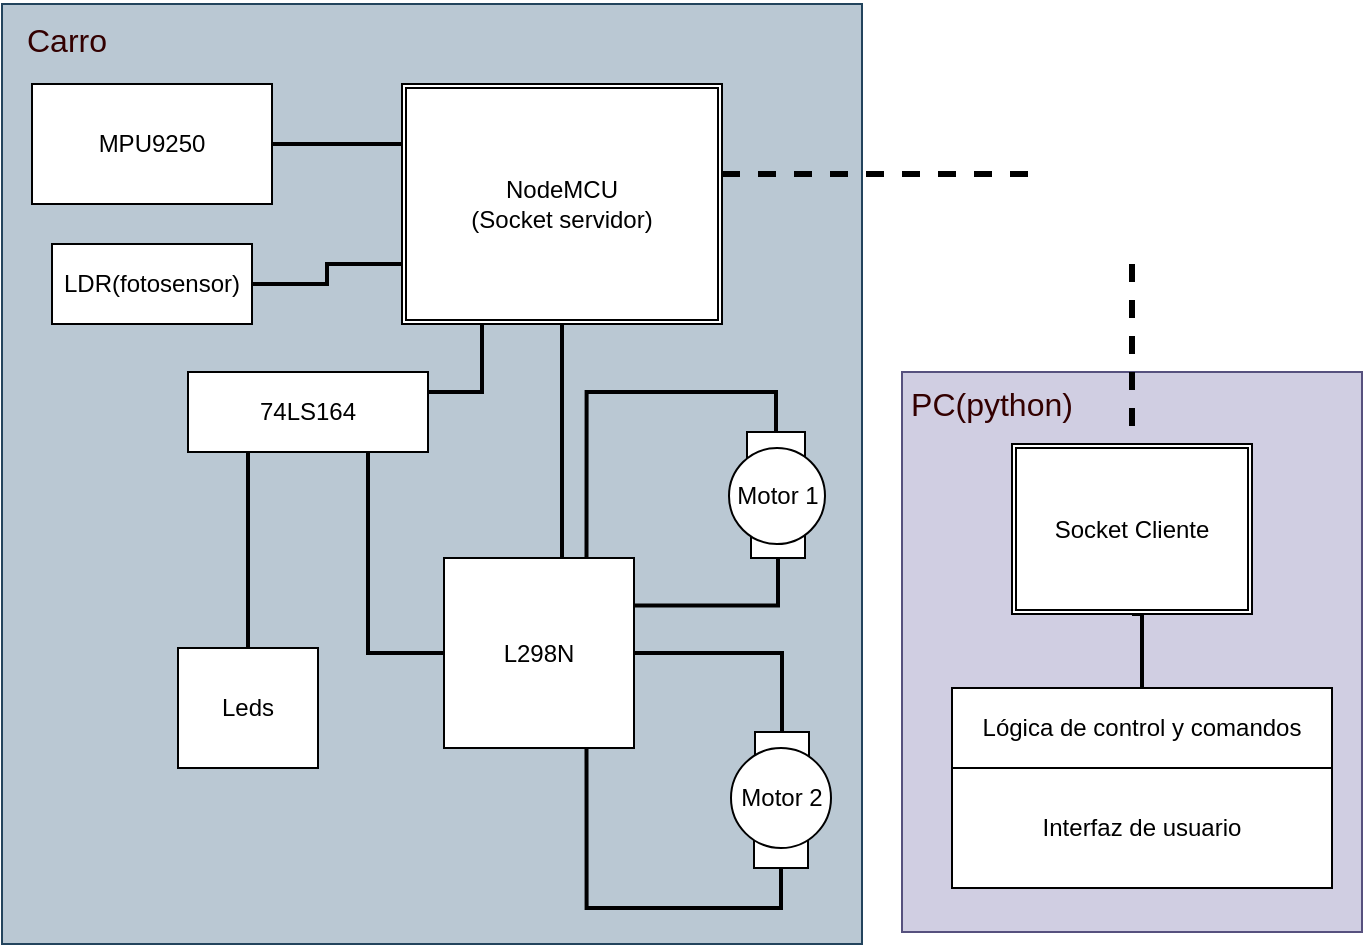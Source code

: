 <mxfile version="11.1.4" type="device"><diagram id="Qk6_HacaKFJ9joiz4lTe" name="Page-1"><mxGraphModel dx="1080" dy="628" grid="1" gridSize="10" guides="1" tooltips="1" connect="1" arrows="1" fold="1" page="1" pageScale="1" pageWidth="850" pageHeight="1100" math="0" shadow="0"><root><mxCell id="0"/><mxCell id="1" parent="0"/><mxCell id="zy2d-Z7vHBwf1wGD6jKJ-57" value="" style="rounded=0;whiteSpace=wrap;html=1;fontSize=28;fillColor=#d0cee2;strokeColor=#56517e;" vertex="1" parent="1"><mxGeometry x="460" y="274" width="230" height="280" as="geometry"/></mxCell><mxCell id="zy2d-Z7vHBwf1wGD6jKJ-55" value="" style="rounded=0;whiteSpace=wrap;html=1;fillColor=#bac8d3;strokeColor=#23445d;" vertex="1" parent="1"><mxGeometry x="10" y="90" width="430" height="470" as="geometry"/></mxCell><mxCell id="zy2d-Z7vHBwf1wGD6jKJ-24" value="" style="rounded=0;whiteSpace=wrap;html=1;" vertex="1" parent="1"><mxGeometry x="386" y="502" width="27" height="20" as="geometry"/></mxCell><mxCell id="zy2d-Z7vHBwf1wGD6jKJ-23" value="" style="rounded=0;whiteSpace=wrap;html=1;" vertex="1" parent="1"><mxGeometry x="386.5" y="454" width="27" height="20" as="geometry"/></mxCell><mxCell id="zy2d-Z7vHBwf1wGD6jKJ-22" value="" style="rounded=0;whiteSpace=wrap;html=1;" vertex="1" parent="1"><mxGeometry x="384.5" y="347" width="27" height="20" as="geometry"/></mxCell><mxCell id="zy2d-Z7vHBwf1wGD6jKJ-21" value="" style="rounded=0;whiteSpace=wrap;html=1;" vertex="1" parent="1"><mxGeometry x="382.5" y="304" width="29" height="20" as="geometry"/></mxCell><mxCell id="zy2d-Z7vHBwf1wGD6jKJ-1" value="&lt;font style=&quot;font-size: 16px;&quot;&gt;Carro&lt;/font&gt;" style="text;html=1;strokeColor=none;fillColor=none;align=center;verticalAlign=middle;whiteSpace=wrap;rounded=0;fontSize=16;fontColor=#330000;" vertex="1" parent="1"><mxGeometry x="10" y="88" width="65" height="40" as="geometry"/></mxCell><mxCell id="zy2d-Z7vHBwf1wGD6jKJ-16" style="edgeStyle=orthogonalEdgeStyle;rounded=0;orthogonalLoop=1;jettySize=auto;html=1;exitX=0.25;exitY=1;exitDx=0;exitDy=0;entryX=1;entryY=0.25;entryDx=0;entryDy=0;endArrow=none;endFill=0;strokeWidth=2;" edge="1" parent="1" source="zy2d-Z7vHBwf1wGD6jKJ-2" target="zy2d-Z7vHBwf1wGD6jKJ-5"><mxGeometry relative="1" as="geometry"/></mxCell><mxCell id="zy2d-Z7vHBwf1wGD6jKJ-35" style="edgeStyle=orthogonalEdgeStyle;rounded=0;orthogonalLoop=1;jettySize=auto;html=1;exitX=0.5;exitY=1;exitDx=0;exitDy=0;entryX=0.25;entryY=0;entryDx=0;entryDy=0;endArrow=none;endFill=0;strokeWidth=2;" edge="1" parent="1" source="zy2d-Z7vHBwf1wGD6jKJ-2" target="zy2d-Z7vHBwf1wGD6jKJ-8"><mxGeometry relative="1" as="geometry"><Array as="points"><mxPoint x="270" y="380"/><mxPoint x="252" y="380"/></Array></mxGeometry></mxCell><mxCell id="zy2d-Z7vHBwf1wGD6jKJ-70" style="edgeStyle=orthogonalEdgeStyle;rounded=0;orthogonalLoop=1;jettySize=auto;html=1;exitX=1;exitY=0.375;exitDx=0;exitDy=0;entryX=0;entryY=0.5;entryDx=0;entryDy=0;endArrow=none;endFill=0;fontSize=16;dashed=1;strokeWidth=3;exitPerimeter=0;" edge="1" parent="1" source="zy2d-Z7vHBwf1wGD6jKJ-2" target="zy2d-Z7vHBwf1wGD6jKJ-67"><mxGeometry relative="1" as="geometry"><Array as="points"/></mxGeometry></mxCell><mxCell id="zy2d-Z7vHBwf1wGD6jKJ-2" value="NodeMCU&lt;br&gt;(Socket servidor)" style="shape=ext;double=1;rounded=0;whiteSpace=wrap;html=1;" vertex="1" parent="1"><mxGeometry x="210" y="130" width="160" height="120" as="geometry"/></mxCell><mxCell id="zy2d-Z7vHBwf1wGD6jKJ-11" style="edgeStyle=orthogonalEdgeStyle;rounded=0;orthogonalLoop=1;jettySize=auto;html=1;exitX=0.25;exitY=1;exitDx=0;exitDy=0;entryX=0.5;entryY=0;entryDx=0;entryDy=0;endArrow=none;endFill=0;strokeWidth=2;" edge="1" parent="1" source="zy2d-Z7vHBwf1wGD6jKJ-5" target="zy2d-Z7vHBwf1wGD6jKJ-7"><mxGeometry relative="1" as="geometry"/></mxCell><mxCell id="zy2d-Z7vHBwf1wGD6jKJ-12" style="edgeStyle=orthogonalEdgeStyle;rounded=0;orthogonalLoop=1;jettySize=auto;html=1;exitX=0.75;exitY=1;exitDx=0;exitDy=0;entryX=0;entryY=0.5;entryDx=0;entryDy=0;endArrow=none;endFill=0;strokeWidth=2;" edge="1" parent="1" source="zy2d-Z7vHBwf1wGD6jKJ-5" target="zy2d-Z7vHBwf1wGD6jKJ-8"><mxGeometry relative="1" as="geometry"/></mxCell><mxCell id="zy2d-Z7vHBwf1wGD6jKJ-5" value="74LS164" style="rounded=0;whiteSpace=wrap;html=1;" vertex="1" parent="1"><mxGeometry x="103" y="274" width="120" height="40" as="geometry"/></mxCell><mxCell id="zy2d-Z7vHBwf1wGD6jKJ-41" style="edgeStyle=orthogonalEdgeStyle;rounded=0;orthogonalLoop=1;jettySize=auto;html=1;exitX=1;exitY=0.5;exitDx=0;exitDy=0;entryX=0;entryY=0.75;entryDx=0;entryDy=0;endArrow=none;endFill=0;strokeWidth=2;" edge="1" parent="1" source="zy2d-Z7vHBwf1wGD6jKJ-6" target="zy2d-Z7vHBwf1wGD6jKJ-2"><mxGeometry relative="1" as="geometry"/></mxCell><mxCell id="zy2d-Z7vHBwf1wGD6jKJ-6" value="LDR(fotosensor)" style="rounded=0;whiteSpace=wrap;html=1;" vertex="1" parent="1"><mxGeometry x="35" y="210" width="100" height="40" as="geometry"/></mxCell><mxCell id="zy2d-Z7vHBwf1wGD6jKJ-7" value="Leds" style="rounded=0;whiteSpace=wrap;html=1;" vertex="1" parent="1"><mxGeometry x="98" y="412" width="70" height="60" as="geometry"/></mxCell><mxCell id="zy2d-Z7vHBwf1wGD6jKJ-25" style="edgeStyle=orthogonalEdgeStyle;rounded=0;orthogonalLoop=1;jettySize=auto;html=1;exitX=1;exitY=0.25;exitDx=0;exitDy=0;entryX=0.5;entryY=1;entryDx=0;entryDy=0;endArrow=none;endFill=0;strokeWidth=2;" edge="1" parent="1" source="zy2d-Z7vHBwf1wGD6jKJ-8" target="zy2d-Z7vHBwf1wGD6jKJ-22"><mxGeometry relative="1" as="geometry"/></mxCell><mxCell id="zy2d-Z7vHBwf1wGD6jKJ-27" style="edgeStyle=orthogonalEdgeStyle;rounded=0;orthogonalLoop=1;jettySize=auto;html=1;exitX=0.75;exitY=1;exitDx=0;exitDy=0;entryX=0.5;entryY=1;entryDx=0;entryDy=0;endArrow=none;endFill=0;strokeWidth=2;" edge="1" parent="1" source="zy2d-Z7vHBwf1wGD6jKJ-8" target="zy2d-Z7vHBwf1wGD6jKJ-24"><mxGeometry relative="1" as="geometry"/></mxCell><mxCell id="zy2d-Z7vHBwf1wGD6jKJ-28" style="edgeStyle=orthogonalEdgeStyle;rounded=0;orthogonalLoop=1;jettySize=auto;html=1;exitX=1;exitY=0.5;exitDx=0;exitDy=0;entryX=0.5;entryY=0;entryDx=0;entryDy=0;endArrow=none;endFill=0;strokeWidth=2;" edge="1" parent="1" source="zy2d-Z7vHBwf1wGD6jKJ-8" target="zy2d-Z7vHBwf1wGD6jKJ-23"><mxGeometry relative="1" as="geometry"/></mxCell><mxCell id="zy2d-Z7vHBwf1wGD6jKJ-32" style="edgeStyle=orthogonalEdgeStyle;rounded=0;orthogonalLoop=1;jettySize=auto;html=1;exitX=0.75;exitY=0;exitDx=0;exitDy=0;entryX=0.5;entryY=0;entryDx=0;entryDy=0;endArrow=none;endFill=0;strokeWidth=2;" edge="1" parent="1" source="zy2d-Z7vHBwf1wGD6jKJ-8" target="zy2d-Z7vHBwf1wGD6jKJ-21"><mxGeometry relative="1" as="geometry"/></mxCell><mxCell id="zy2d-Z7vHBwf1wGD6jKJ-8" value="L298N" style="whiteSpace=wrap;html=1;aspect=fixed;" vertex="1" parent="1"><mxGeometry x="231" y="367" width="95" height="95" as="geometry"/></mxCell><mxCell id="zy2d-Z7vHBwf1wGD6jKJ-17" value="Motor 1" style="ellipse;whiteSpace=wrap;html=1;aspect=fixed;" vertex="1" parent="1"><mxGeometry x="373.5" y="312" width="48" height="48" as="geometry"/></mxCell><mxCell id="zy2d-Z7vHBwf1wGD6jKJ-18" value="Motor 2" style="ellipse;whiteSpace=wrap;html=1;aspect=fixed;" vertex="1" parent="1"><mxGeometry x="374.5" y="462" width="50" height="50" as="geometry"/></mxCell><mxCell id="zy2d-Z7vHBwf1wGD6jKJ-42" style="edgeStyle=orthogonalEdgeStyle;rounded=0;orthogonalLoop=1;jettySize=auto;html=1;exitX=1;exitY=0.5;exitDx=0;exitDy=0;entryX=0;entryY=0.25;entryDx=0;entryDy=0;endArrow=none;endFill=0;strokeWidth=2;" edge="1" parent="1" source="zy2d-Z7vHBwf1wGD6jKJ-34" target="zy2d-Z7vHBwf1wGD6jKJ-2"><mxGeometry relative="1" as="geometry"/></mxCell><mxCell id="zy2d-Z7vHBwf1wGD6jKJ-34" value="MPU9250" style="rounded=0;whiteSpace=wrap;html=1;" vertex="1" parent="1"><mxGeometry x="25" y="130" width="120" height="60" as="geometry"/></mxCell><mxCell id="zy2d-Z7vHBwf1wGD6jKJ-59" style="edgeStyle=orthogonalEdgeStyle;rounded=0;orthogonalLoop=1;jettySize=auto;html=1;exitX=0.5;exitY=1;exitDx=0;exitDy=0;entryX=0.5;entryY=0;entryDx=0;entryDy=0;endArrow=none;endFill=0;fontSize=28;strokeWidth=2;" edge="1" parent="1" source="zy2d-Z7vHBwf1wGD6jKJ-43" target="zy2d-Z7vHBwf1wGD6jKJ-44"><mxGeometry relative="1" as="geometry"/></mxCell><mxCell id="zy2d-Z7vHBwf1wGD6jKJ-43" value="Socket Cliente" style="shape=ext;double=1;rounded=0;whiteSpace=wrap;html=1;strokeWidth=1;perimeterSpacing=0;glass=0;comic=0;shadow=0;gradientColor=none;" vertex="1" parent="1"><mxGeometry x="515" y="310" width="120" height="85" as="geometry"/></mxCell><mxCell id="zy2d-Z7vHBwf1wGD6jKJ-44" value="Lógica de control y comandos" style="rounded=0;whiteSpace=wrap;html=1;" vertex="1" parent="1"><mxGeometry x="485" y="432" width="190" height="40" as="geometry"/></mxCell><mxCell id="zy2d-Z7vHBwf1wGD6jKJ-45" value="Interfaz de usuario" style="rounded=0;whiteSpace=wrap;html=1;" vertex="1" parent="1"><mxGeometry x="485" y="472" width="190" height="60" as="geometry"/></mxCell><mxCell id="zy2d-Z7vHBwf1wGD6jKJ-60" value="&lt;font style=&quot;font-size: 16px;&quot;&gt;PC(python)&lt;/font&gt;" style="text;html=1;strokeColor=none;fillColor=none;align=center;verticalAlign=middle;whiteSpace=wrap;rounded=0;fontSize=16;fontColor=#330000;fontStyle=0" vertex="1" parent="1"><mxGeometry x="460" y="270" width="90" height="40" as="geometry"/></mxCell><mxCell id="zy2d-Z7vHBwf1wGD6jKJ-69" style="edgeStyle=orthogonalEdgeStyle;rounded=0;orthogonalLoop=1;jettySize=auto;html=1;exitX=0.5;exitY=1;exitDx=0;exitDy=0;endArrow=none;endFill=0;fontSize=16;dashed=1;strokeWidth=3;" edge="1" parent="1" source="zy2d-Z7vHBwf1wGD6jKJ-67" target="zy2d-Z7vHBwf1wGD6jKJ-43"><mxGeometry relative="1" as="geometry"/></mxCell><mxCell id="zy2d-Z7vHBwf1wGD6jKJ-67" value="" style="shape=image;imageAspect=0;aspect=fixed;verticalLabelPosition=bottom;verticalAlign=top;fontSize=28;image=https://www.agence.com.br/wp-content/uploads/2016/02/4e.png;imageBorder=none;" vertex="1" parent="1"><mxGeometry x="530" y="130" width="90" height="90" as="geometry"/></mxCell></root></mxGraphModel></diagram></mxfile>